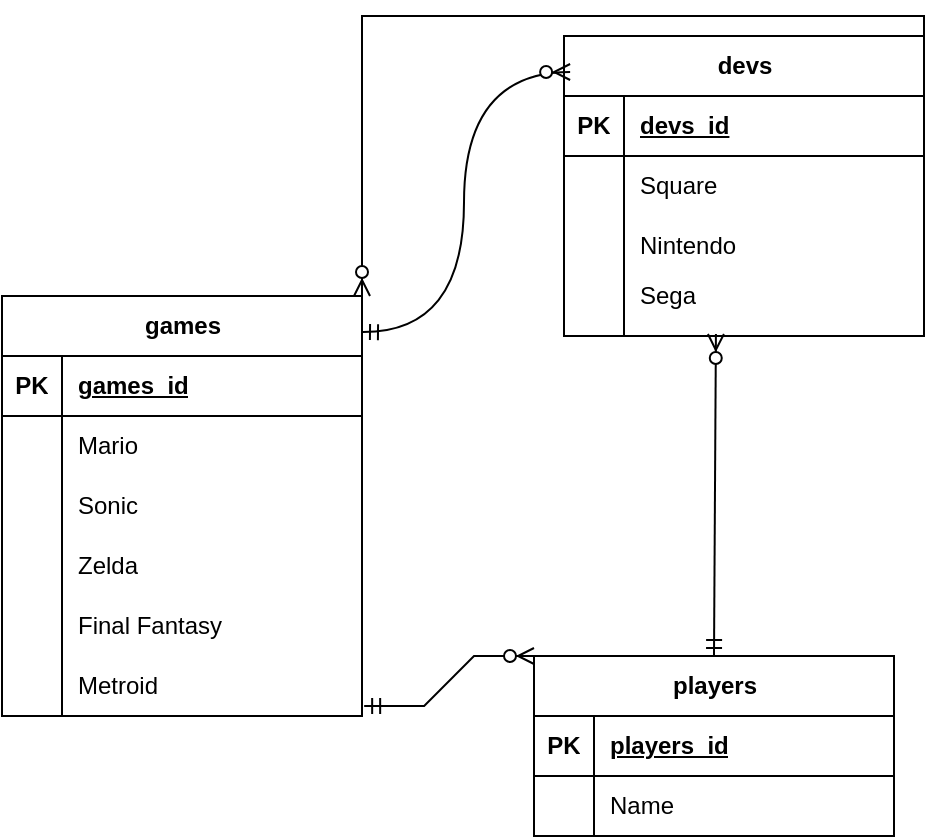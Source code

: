 <mxfile version="24.4.0" type="device">
  <diagram name="Page-1" id="sLbAhVGKdvB8UYL5cPni">
    <mxGraphModel dx="1434" dy="1944" grid="1" gridSize="10" guides="1" tooltips="1" connect="1" arrows="1" fold="1" page="1" pageScale="1" pageWidth="850" pageHeight="1100" math="0" shadow="0">
      <root>
        <mxCell id="0" />
        <mxCell id="1" parent="0" />
        <mxCell id="u29nOJ8d8vmOFt6txZ0w-1" value="games" style="shape=table;startSize=30;container=1;collapsible=1;childLayout=tableLayout;fixedRows=1;rowLines=0;fontStyle=1;align=center;resizeLast=1;html=1;" parent="1" vertex="1">
          <mxGeometry x="69" y="140" width="180" height="210" as="geometry" />
        </mxCell>
        <mxCell id="u29nOJ8d8vmOFt6txZ0w-2" value="" style="shape=tableRow;horizontal=0;startSize=0;swimlaneHead=0;swimlaneBody=0;fillColor=none;collapsible=0;dropTarget=0;points=[[0,0.5],[1,0.5]];portConstraint=eastwest;top=0;left=0;right=0;bottom=1;" parent="u29nOJ8d8vmOFt6txZ0w-1" vertex="1">
          <mxGeometry y="30" width="180" height="30" as="geometry" />
        </mxCell>
        <mxCell id="u29nOJ8d8vmOFt6txZ0w-3" value="PK" style="shape=partialRectangle;connectable=0;fillColor=none;top=0;left=0;bottom=0;right=0;fontStyle=1;overflow=hidden;whiteSpace=wrap;html=1;" parent="u29nOJ8d8vmOFt6txZ0w-2" vertex="1">
          <mxGeometry width="30" height="30" as="geometry">
            <mxRectangle width="30" height="30" as="alternateBounds" />
          </mxGeometry>
        </mxCell>
        <mxCell id="u29nOJ8d8vmOFt6txZ0w-4" value="games_id" style="shape=partialRectangle;connectable=0;fillColor=none;top=0;left=0;bottom=0;right=0;align=left;spacingLeft=6;fontStyle=5;overflow=hidden;whiteSpace=wrap;html=1;" parent="u29nOJ8d8vmOFt6txZ0w-2" vertex="1">
          <mxGeometry x="30" width="150" height="30" as="geometry">
            <mxRectangle width="150" height="30" as="alternateBounds" />
          </mxGeometry>
        </mxCell>
        <mxCell id="u29nOJ8d8vmOFt6txZ0w-5" value="" style="shape=tableRow;horizontal=0;startSize=0;swimlaneHead=0;swimlaneBody=0;fillColor=none;collapsible=0;dropTarget=0;points=[[0,0.5],[1,0.5]];portConstraint=eastwest;top=0;left=0;right=0;bottom=0;" parent="u29nOJ8d8vmOFt6txZ0w-1" vertex="1">
          <mxGeometry y="60" width="180" height="30" as="geometry" />
        </mxCell>
        <mxCell id="u29nOJ8d8vmOFt6txZ0w-6" value="" style="shape=partialRectangle;connectable=0;fillColor=none;top=0;left=0;bottom=0;right=0;editable=1;overflow=hidden;whiteSpace=wrap;html=1;" parent="u29nOJ8d8vmOFt6txZ0w-5" vertex="1">
          <mxGeometry width="30" height="30" as="geometry">
            <mxRectangle width="30" height="30" as="alternateBounds" />
          </mxGeometry>
        </mxCell>
        <mxCell id="u29nOJ8d8vmOFt6txZ0w-7" value="Mario" style="shape=partialRectangle;connectable=0;fillColor=none;top=0;left=0;bottom=0;right=0;align=left;spacingLeft=6;overflow=hidden;whiteSpace=wrap;html=1;" parent="u29nOJ8d8vmOFt6txZ0w-5" vertex="1">
          <mxGeometry x="30" width="150" height="30" as="geometry">
            <mxRectangle width="150" height="30" as="alternateBounds" />
          </mxGeometry>
        </mxCell>
        <mxCell id="u29nOJ8d8vmOFt6txZ0w-8" value="" style="shape=tableRow;horizontal=0;startSize=0;swimlaneHead=0;swimlaneBody=0;fillColor=none;collapsible=0;dropTarget=0;points=[[0,0.5],[1,0.5]];portConstraint=eastwest;top=0;left=0;right=0;bottom=0;" parent="u29nOJ8d8vmOFt6txZ0w-1" vertex="1">
          <mxGeometry y="90" width="180" height="30" as="geometry" />
        </mxCell>
        <mxCell id="u29nOJ8d8vmOFt6txZ0w-9" value="" style="shape=partialRectangle;connectable=0;fillColor=none;top=0;left=0;bottom=0;right=0;editable=1;overflow=hidden;whiteSpace=wrap;html=1;" parent="u29nOJ8d8vmOFt6txZ0w-8" vertex="1">
          <mxGeometry width="30" height="30" as="geometry">
            <mxRectangle width="30" height="30" as="alternateBounds" />
          </mxGeometry>
        </mxCell>
        <mxCell id="u29nOJ8d8vmOFt6txZ0w-10" value="Sonic" style="shape=partialRectangle;connectable=0;fillColor=none;top=0;left=0;bottom=0;right=0;align=left;spacingLeft=6;overflow=hidden;whiteSpace=wrap;html=1;" parent="u29nOJ8d8vmOFt6txZ0w-8" vertex="1">
          <mxGeometry x="30" width="150" height="30" as="geometry">
            <mxRectangle width="150" height="30" as="alternateBounds" />
          </mxGeometry>
        </mxCell>
        <mxCell id="u29nOJ8d8vmOFt6txZ0w-11" value="" style="shape=tableRow;horizontal=0;startSize=0;swimlaneHead=0;swimlaneBody=0;fillColor=none;collapsible=0;dropTarget=0;points=[[0,0.5],[1,0.5]];portConstraint=eastwest;top=0;left=0;right=0;bottom=0;" parent="u29nOJ8d8vmOFt6txZ0w-1" vertex="1">
          <mxGeometry y="120" width="180" height="30" as="geometry" />
        </mxCell>
        <mxCell id="u29nOJ8d8vmOFt6txZ0w-12" value="" style="shape=partialRectangle;connectable=0;fillColor=none;top=0;left=0;bottom=0;right=0;editable=1;overflow=hidden;whiteSpace=wrap;html=1;" parent="u29nOJ8d8vmOFt6txZ0w-11" vertex="1">
          <mxGeometry width="30" height="30" as="geometry">
            <mxRectangle width="30" height="30" as="alternateBounds" />
          </mxGeometry>
        </mxCell>
        <mxCell id="u29nOJ8d8vmOFt6txZ0w-13" value="Zelda" style="shape=partialRectangle;connectable=0;fillColor=none;top=0;left=0;bottom=0;right=0;align=left;spacingLeft=6;overflow=hidden;whiteSpace=wrap;html=1;" parent="u29nOJ8d8vmOFt6txZ0w-11" vertex="1">
          <mxGeometry x="30" width="150" height="30" as="geometry">
            <mxRectangle width="150" height="30" as="alternateBounds" />
          </mxGeometry>
        </mxCell>
        <mxCell id="u29nOJ8d8vmOFt6txZ0w-17" style="shape=tableRow;horizontal=0;startSize=0;swimlaneHead=0;swimlaneBody=0;fillColor=none;collapsible=0;dropTarget=0;points=[[0,0.5],[1,0.5]];portConstraint=eastwest;top=0;left=0;right=0;bottom=0;" parent="u29nOJ8d8vmOFt6txZ0w-1" vertex="1">
          <mxGeometry y="150" width="180" height="30" as="geometry" />
        </mxCell>
        <mxCell id="u29nOJ8d8vmOFt6txZ0w-18" style="shape=partialRectangle;connectable=0;fillColor=none;top=0;left=0;bottom=0;right=0;editable=1;overflow=hidden;whiteSpace=wrap;html=1;" parent="u29nOJ8d8vmOFt6txZ0w-17" vertex="1">
          <mxGeometry width="30" height="30" as="geometry">
            <mxRectangle width="30" height="30" as="alternateBounds" />
          </mxGeometry>
        </mxCell>
        <mxCell id="u29nOJ8d8vmOFt6txZ0w-19" value="Final Fantasy" style="shape=partialRectangle;connectable=0;fillColor=none;top=0;left=0;bottom=0;right=0;align=left;spacingLeft=6;overflow=hidden;whiteSpace=wrap;html=1;" parent="u29nOJ8d8vmOFt6txZ0w-17" vertex="1">
          <mxGeometry x="30" width="150" height="30" as="geometry">
            <mxRectangle width="150" height="30" as="alternateBounds" />
          </mxGeometry>
        </mxCell>
        <mxCell id="u29nOJ8d8vmOFt6txZ0w-14" style="shape=tableRow;horizontal=0;startSize=0;swimlaneHead=0;swimlaneBody=0;fillColor=none;collapsible=0;dropTarget=0;points=[[0,0.5],[1,0.5]];portConstraint=eastwest;top=0;left=0;right=0;bottom=0;" parent="u29nOJ8d8vmOFt6txZ0w-1" vertex="1">
          <mxGeometry y="180" width="180" height="30" as="geometry" />
        </mxCell>
        <mxCell id="u29nOJ8d8vmOFt6txZ0w-15" style="shape=partialRectangle;connectable=0;fillColor=none;top=0;left=0;bottom=0;right=0;editable=1;overflow=hidden;whiteSpace=wrap;html=1;" parent="u29nOJ8d8vmOFt6txZ0w-14" vertex="1">
          <mxGeometry width="30" height="30" as="geometry">
            <mxRectangle width="30" height="30" as="alternateBounds" />
          </mxGeometry>
        </mxCell>
        <mxCell id="u29nOJ8d8vmOFt6txZ0w-16" value="Metroid" style="shape=partialRectangle;connectable=0;fillColor=none;top=0;left=0;bottom=0;right=0;align=left;spacingLeft=6;overflow=hidden;whiteSpace=wrap;html=1;" parent="u29nOJ8d8vmOFt6txZ0w-14" vertex="1">
          <mxGeometry x="30" width="150" height="30" as="geometry">
            <mxRectangle width="150" height="30" as="alternateBounds" />
          </mxGeometry>
        </mxCell>
        <mxCell id="u29nOJ8d8vmOFt6txZ0w-20" value="devs" style="shape=table;startSize=30;container=1;collapsible=1;childLayout=tableLayout;fixedRows=1;rowLines=0;fontStyle=1;align=center;resizeLast=1;html=1;" parent="1" vertex="1">
          <mxGeometry x="350" y="10" width="180" height="150" as="geometry" />
        </mxCell>
        <mxCell id="u29nOJ8d8vmOFt6txZ0w-21" value="" style="shape=tableRow;horizontal=0;startSize=0;swimlaneHead=0;swimlaneBody=0;fillColor=none;collapsible=0;dropTarget=0;points=[[0,0.5],[1,0.5]];portConstraint=eastwest;top=0;left=0;right=0;bottom=1;" parent="u29nOJ8d8vmOFt6txZ0w-20" vertex="1">
          <mxGeometry y="30" width="180" height="30" as="geometry" />
        </mxCell>
        <mxCell id="u29nOJ8d8vmOFt6txZ0w-22" value="PK" style="shape=partialRectangle;connectable=0;fillColor=none;top=0;left=0;bottom=0;right=0;fontStyle=1;overflow=hidden;whiteSpace=wrap;html=1;" parent="u29nOJ8d8vmOFt6txZ0w-21" vertex="1">
          <mxGeometry width="30" height="30" as="geometry">
            <mxRectangle width="30" height="30" as="alternateBounds" />
          </mxGeometry>
        </mxCell>
        <mxCell id="u29nOJ8d8vmOFt6txZ0w-23" value="devs_id" style="shape=partialRectangle;connectable=0;fillColor=none;top=0;left=0;bottom=0;right=0;align=left;spacingLeft=6;fontStyle=5;overflow=hidden;whiteSpace=wrap;html=1;" parent="u29nOJ8d8vmOFt6txZ0w-21" vertex="1">
          <mxGeometry x="30" width="150" height="30" as="geometry">
            <mxRectangle width="150" height="30" as="alternateBounds" />
          </mxGeometry>
        </mxCell>
        <mxCell id="u29nOJ8d8vmOFt6txZ0w-24" value="" style="shape=tableRow;horizontal=0;startSize=0;swimlaneHead=0;swimlaneBody=0;fillColor=none;collapsible=0;dropTarget=0;points=[[0,0.5],[1,0.5]];portConstraint=eastwest;top=0;left=0;right=0;bottom=0;" parent="u29nOJ8d8vmOFt6txZ0w-20" vertex="1">
          <mxGeometry y="60" width="180" height="30" as="geometry" />
        </mxCell>
        <mxCell id="u29nOJ8d8vmOFt6txZ0w-25" value="" style="shape=partialRectangle;connectable=0;fillColor=none;top=0;left=0;bottom=0;right=0;editable=1;overflow=hidden;whiteSpace=wrap;html=1;" parent="u29nOJ8d8vmOFt6txZ0w-24" vertex="1">
          <mxGeometry width="30" height="30" as="geometry">
            <mxRectangle width="30" height="30" as="alternateBounds" />
          </mxGeometry>
        </mxCell>
        <mxCell id="u29nOJ8d8vmOFt6txZ0w-26" value="Square" style="shape=partialRectangle;connectable=0;fillColor=none;top=0;left=0;bottom=0;right=0;align=left;spacingLeft=6;overflow=hidden;whiteSpace=wrap;html=1;" parent="u29nOJ8d8vmOFt6txZ0w-24" vertex="1">
          <mxGeometry x="30" width="150" height="30" as="geometry">
            <mxRectangle width="150" height="30" as="alternateBounds" />
          </mxGeometry>
        </mxCell>
        <mxCell id="u29nOJ8d8vmOFt6txZ0w-27" value="" style="shape=tableRow;horizontal=0;startSize=0;swimlaneHead=0;swimlaneBody=0;fillColor=none;collapsible=0;dropTarget=0;points=[[0,0.5],[1,0.5]];portConstraint=eastwest;top=0;left=0;right=0;bottom=0;" parent="u29nOJ8d8vmOFt6txZ0w-20" vertex="1">
          <mxGeometry y="90" width="180" height="30" as="geometry" />
        </mxCell>
        <mxCell id="u29nOJ8d8vmOFt6txZ0w-28" value="" style="shape=partialRectangle;connectable=0;fillColor=none;top=0;left=0;bottom=0;right=0;editable=1;overflow=hidden;whiteSpace=wrap;html=1;" parent="u29nOJ8d8vmOFt6txZ0w-27" vertex="1">
          <mxGeometry width="30" height="30" as="geometry">
            <mxRectangle width="30" height="30" as="alternateBounds" />
          </mxGeometry>
        </mxCell>
        <mxCell id="u29nOJ8d8vmOFt6txZ0w-29" value="Nintendo" style="shape=partialRectangle;connectable=0;fillColor=none;top=0;left=0;bottom=0;right=0;align=left;spacingLeft=6;overflow=hidden;whiteSpace=wrap;html=1;" parent="u29nOJ8d8vmOFt6txZ0w-27" vertex="1">
          <mxGeometry x="30" width="150" height="30" as="geometry">
            <mxRectangle width="150" height="30" as="alternateBounds" />
          </mxGeometry>
        </mxCell>
        <mxCell id="u29nOJ8d8vmOFt6txZ0w-30" value="" style="shape=tableRow;horizontal=0;startSize=0;swimlaneHead=0;swimlaneBody=0;fillColor=none;collapsible=0;dropTarget=0;points=[[0,0.5],[1,0.5]];portConstraint=eastwest;top=0;left=0;right=0;bottom=0;" parent="u29nOJ8d8vmOFt6txZ0w-20" vertex="1">
          <mxGeometry y="120" width="180" height="30" as="geometry" />
        </mxCell>
        <mxCell id="u29nOJ8d8vmOFt6txZ0w-31" value="" style="shape=partialRectangle;connectable=0;fillColor=none;top=0;left=0;bottom=0;right=0;editable=1;overflow=hidden;whiteSpace=wrap;html=1;" parent="u29nOJ8d8vmOFt6txZ0w-30" vertex="1">
          <mxGeometry width="30" height="30" as="geometry">
            <mxRectangle width="30" height="30" as="alternateBounds" />
          </mxGeometry>
        </mxCell>
        <mxCell id="u29nOJ8d8vmOFt6txZ0w-32" value="Sega&lt;table&gt;&lt;tbody&gt;&lt;tr&gt;&lt;td&gt;&lt;br&gt;&lt;/td&gt;&lt;/tr&gt;&lt;tr&gt;&lt;td&gt;&lt;br&gt;&lt;/td&gt;&lt;/tr&gt;&lt;tr&gt;&lt;td&gt;&lt;br&gt;&lt;/td&gt;&lt;/tr&gt;&lt;tr&gt;&lt;td&gt;&lt;br&gt;&lt;/td&gt;&lt;/tr&gt;&lt;tr&gt;&lt;td&gt;&lt;br&gt;&lt;/td&gt;&lt;/tr&gt;&lt;tr&gt;&lt;td&gt;&lt;br&gt;&lt;/td&gt;&lt;/tr&gt;&lt;/tbody&gt;&lt;/table&gt;" style="shape=partialRectangle;connectable=0;fillColor=none;top=0;left=0;bottom=0;right=0;align=left;spacingLeft=6;overflow=hidden;whiteSpace=wrap;html=1;" parent="u29nOJ8d8vmOFt6txZ0w-30" vertex="1">
          <mxGeometry x="30" width="150" height="30" as="geometry">
            <mxRectangle width="150" height="30" as="alternateBounds" />
          </mxGeometry>
        </mxCell>
        <mxCell id="u29nOJ8d8vmOFt6txZ0w-36" value="players" style="shape=table;startSize=30;container=1;collapsible=1;childLayout=tableLayout;fixedRows=1;rowLines=0;fontStyle=1;align=center;resizeLast=1;html=1;" parent="1" vertex="1">
          <mxGeometry x="335" y="320" width="180" height="90" as="geometry" />
        </mxCell>
        <mxCell id="u29nOJ8d8vmOFt6txZ0w-37" value="" style="shape=tableRow;horizontal=0;startSize=0;swimlaneHead=0;swimlaneBody=0;fillColor=none;collapsible=0;dropTarget=0;points=[[0,0.5],[1,0.5]];portConstraint=eastwest;top=0;left=0;right=0;bottom=1;" parent="u29nOJ8d8vmOFt6txZ0w-36" vertex="1">
          <mxGeometry y="30" width="180" height="30" as="geometry" />
        </mxCell>
        <mxCell id="u29nOJ8d8vmOFt6txZ0w-38" value="PK" style="shape=partialRectangle;connectable=0;fillColor=none;top=0;left=0;bottom=0;right=0;fontStyle=1;overflow=hidden;whiteSpace=wrap;html=1;" parent="u29nOJ8d8vmOFt6txZ0w-37" vertex="1">
          <mxGeometry width="30" height="30" as="geometry">
            <mxRectangle width="30" height="30" as="alternateBounds" />
          </mxGeometry>
        </mxCell>
        <mxCell id="u29nOJ8d8vmOFt6txZ0w-39" value="players_id" style="shape=partialRectangle;connectable=0;fillColor=none;top=0;left=0;bottom=0;right=0;align=left;spacingLeft=6;fontStyle=5;overflow=hidden;whiteSpace=wrap;html=1;" parent="u29nOJ8d8vmOFt6txZ0w-37" vertex="1">
          <mxGeometry x="30" width="150" height="30" as="geometry">
            <mxRectangle width="150" height="30" as="alternateBounds" />
          </mxGeometry>
        </mxCell>
        <mxCell id="u29nOJ8d8vmOFt6txZ0w-40" value="" style="shape=tableRow;horizontal=0;startSize=0;swimlaneHead=0;swimlaneBody=0;fillColor=none;collapsible=0;dropTarget=0;points=[[0,0.5],[1,0.5]];portConstraint=eastwest;top=0;left=0;right=0;bottom=0;" parent="u29nOJ8d8vmOFt6txZ0w-36" vertex="1">
          <mxGeometry y="60" width="180" height="30" as="geometry" />
        </mxCell>
        <mxCell id="u29nOJ8d8vmOFt6txZ0w-41" value="" style="shape=partialRectangle;connectable=0;fillColor=none;top=0;left=0;bottom=0;right=0;editable=1;overflow=hidden;whiteSpace=wrap;html=1;" parent="u29nOJ8d8vmOFt6txZ0w-40" vertex="1">
          <mxGeometry width="30" height="30" as="geometry">
            <mxRectangle width="30" height="30" as="alternateBounds" />
          </mxGeometry>
        </mxCell>
        <mxCell id="u29nOJ8d8vmOFt6txZ0w-42" value="Name" style="shape=partialRectangle;connectable=0;fillColor=none;top=0;left=0;bottom=0;right=0;align=left;spacingLeft=6;overflow=hidden;whiteSpace=wrap;html=1;" parent="u29nOJ8d8vmOFt6txZ0w-40" vertex="1">
          <mxGeometry x="30" width="150" height="30" as="geometry">
            <mxRectangle width="150" height="30" as="alternateBounds" />
          </mxGeometry>
        </mxCell>
        <mxCell id="u29nOJ8d8vmOFt6txZ0w-49" value="" style="edgeStyle=orthogonalEdgeStyle;fontSize=12;html=1;endArrow=ERzeroToMany;endFill=1;rounded=0;entryX=0.017;entryY=0.12;entryDx=0;entryDy=0;entryPerimeter=0;curved=1;startArrow=ERmandOne;startFill=0;" parent="1" target="u29nOJ8d8vmOFt6txZ0w-20" edge="1">
          <mxGeometry width="100" height="100" relative="1" as="geometry">
            <mxPoint x="249" y="158" as="sourcePoint" />
            <mxPoint x="349" y="180" as="targetPoint" />
          </mxGeometry>
        </mxCell>
        <mxCell id="u29nOJ8d8vmOFt6txZ0w-50" value="" style="fontSize=12;html=1;endArrow=ERzeroToMany;endFill=1;rounded=0;exitX=0.5;exitY=0;exitDx=0;exitDy=0;entryX=0.422;entryY=0.967;entryDx=0;entryDy=0;entryPerimeter=0;startArrow=ERmandOne;startFill=0;" parent="1" source="u29nOJ8d8vmOFt6txZ0w-36" target="u29nOJ8d8vmOFt6txZ0w-30" edge="1">
          <mxGeometry width="100" height="100" relative="1" as="geometry">
            <mxPoint x="370" y="460" as="sourcePoint" />
            <mxPoint x="470" y="360" as="targetPoint" />
            <Array as="points" />
          </mxGeometry>
        </mxCell>
        <mxCell id="u29nOJ8d8vmOFt6txZ0w-51" value="" style="edgeStyle=entityRelationEdgeStyle;fontSize=12;html=1;endArrow=ERzeroToMany;endFill=1;rounded=0;entryX=0;entryY=0;entryDx=0;entryDy=0;exitX=1.006;exitY=0.833;exitDx=0;exitDy=0;exitPerimeter=0;startArrow=ERmandOne;startFill=0;" parent="1" source="u29nOJ8d8vmOFt6txZ0w-14" target="u29nOJ8d8vmOFt6txZ0w-36" edge="1">
          <mxGeometry width="100" height="100" relative="1" as="geometry">
            <mxPoint x="220" y="430" as="sourcePoint" />
            <mxPoint x="320" y="330" as="targetPoint" />
            <Array as="points">
              <mxPoint x="140" y="370" />
              <mxPoint x="150" y="340" />
            </Array>
          </mxGeometry>
        </mxCell>
        <mxCell id="u29nOJ8d8vmOFt6txZ0w-52" value="" style="edgeStyle=orthogonalEdgeStyle;fontSize=12;html=1;endArrow=ERzeroToMany;endFill=1;rounded=0;exitX=1;exitY=0;exitDx=0;exitDy=0;entryX=1;entryY=0;entryDx=0;entryDy=0;" parent="1" source="u29nOJ8d8vmOFt6txZ0w-20" target="u29nOJ8d8vmOFt6txZ0w-1" edge="1">
          <mxGeometry width="100" height="100" relative="1" as="geometry">
            <mxPoint x="570" y="201.99" as="sourcePoint" />
            <mxPoint x="669.92" y="110" as="targetPoint" />
          </mxGeometry>
        </mxCell>
      </root>
    </mxGraphModel>
  </diagram>
</mxfile>
